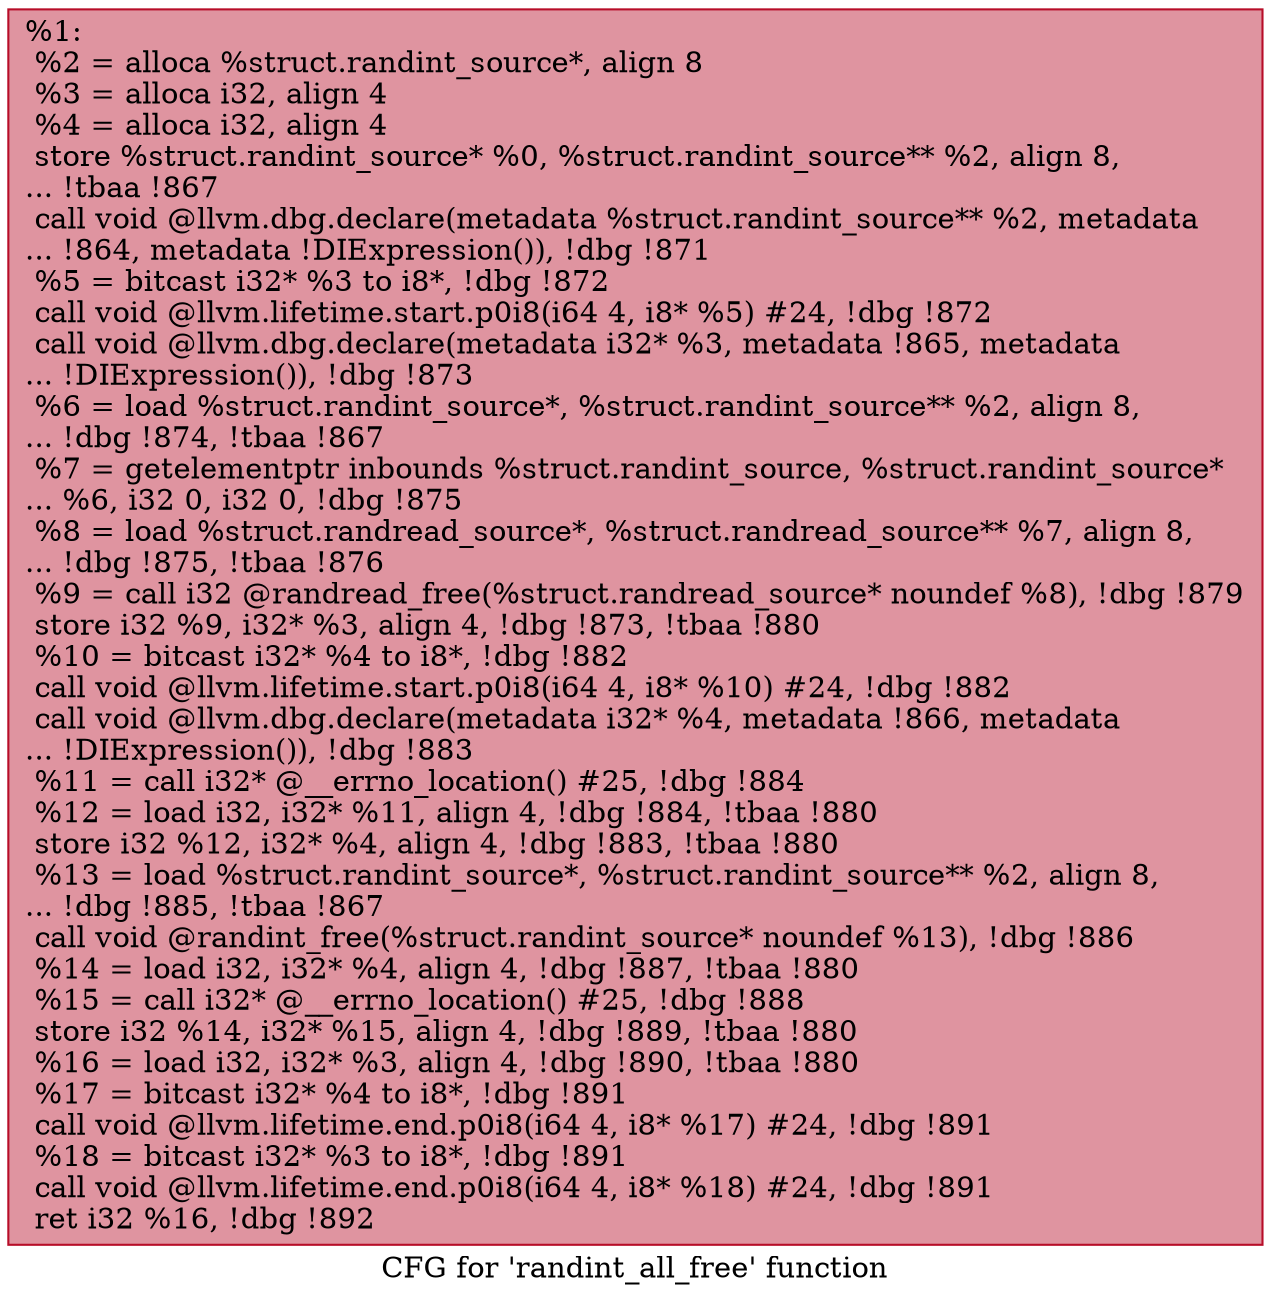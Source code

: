 digraph "CFG for 'randint_all_free' function" {
	label="CFG for 'randint_all_free' function";

	Node0x24d7c50 [shape=record,color="#b70d28ff", style=filled, fillcolor="#b70d2870",label="{%1:\l  %2 = alloca %struct.randint_source*, align 8\l  %3 = alloca i32, align 4\l  %4 = alloca i32, align 4\l  store %struct.randint_source* %0, %struct.randint_source** %2, align 8,\l... !tbaa !867\l  call void @llvm.dbg.declare(metadata %struct.randint_source** %2, metadata\l... !864, metadata !DIExpression()), !dbg !871\l  %5 = bitcast i32* %3 to i8*, !dbg !872\l  call void @llvm.lifetime.start.p0i8(i64 4, i8* %5) #24, !dbg !872\l  call void @llvm.dbg.declare(metadata i32* %3, metadata !865, metadata\l... !DIExpression()), !dbg !873\l  %6 = load %struct.randint_source*, %struct.randint_source** %2, align 8,\l... !dbg !874, !tbaa !867\l  %7 = getelementptr inbounds %struct.randint_source, %struct.randint_source*\l... %6, i32 0, i32 0, !dbg !875\l  %8 = load %struct.randread_source*, %struct.randread_source** %7, align 8,\l... !dbg !875, !tbaa !876\l  %9 = call i32 @randread_free(%struct.randread_source* noundef %8), !dbg !879\l  store i32 %9, i32* %3, align 4, !dbg !873, !tbaa !880\l  %10 = bitcast i32* %4 to i8*, !dbg !882\l  call void @llvm.lifetime.start.p0i8(i64 4, i8* %10) #24, !dbg !882\l  call void @llvm.dbg.declare(metadata i32* %4, metadata !866, metadata\l... !DIExpression()), !dbg !883\l  %11 = call i32* @__errno_location() #25, !dbg !884\l  %12 = load i32, i32* %11, align 4, !dbg !884, !tbaa !880\l  store i32 %12, i32* %4, align 4, !dbg !883, !tbaa !880\l  %13 = load %struct.randint_source*, %struct.randint_source** %2, align 8,\l... !dbg !885, !tbaa !867\l  call void @randint_free(%struct.randint_source* noundef %13), !dbg !886\l  %14 = load i32, i32* %4, align 4, !dbg !887, !tbaa !880\l  %15 = call i32* @__errno_location() #25, !dbg !888\l  store i32 %14, i32* %15, align 4, !dbg !889, !tbaa !880\l  %16 = load i32, i32* %3, align 4, !dbg !890, !tbaa !880\l  %17 = bitcast i32* %4 to i8*, !dbg !891\l  call void @llvm.lifetime.end.p0i8(i64 4, i8* %17) #24, !dbg !891\l  %18 = bitcast i32* %3 to i8*, !dbg !891\l  call void @llvm.lifetime.end.p0i8(i64 4, i8* %18) #24, !dbg !891\l  ret i32 %16, !dbg !892\l}"];
}
